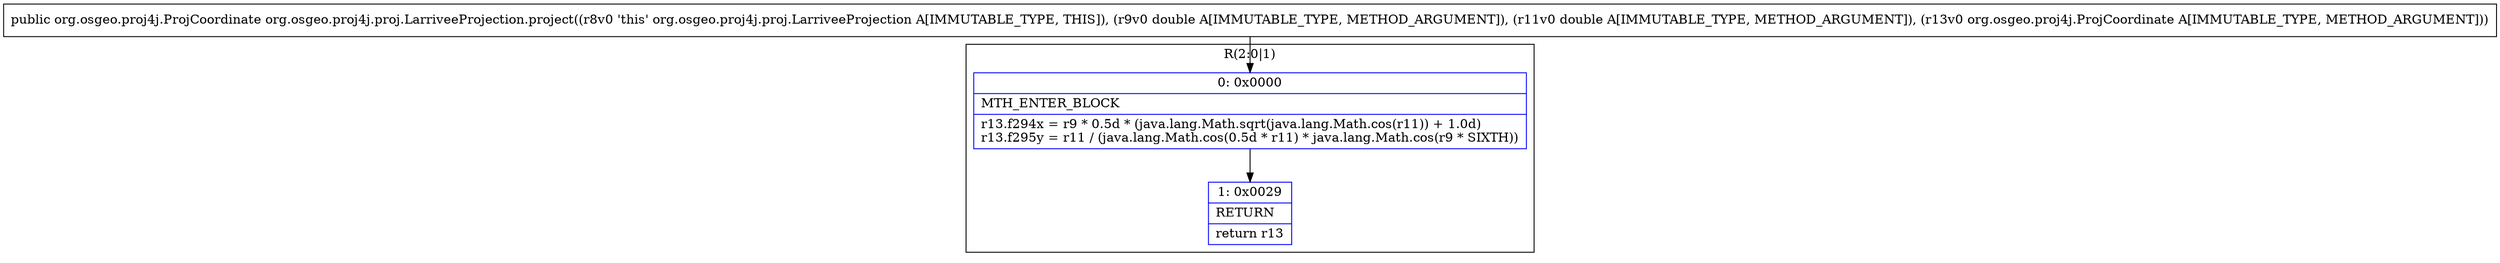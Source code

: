 digraph "CFG fororg.osgeo.proj4j.proj.LarriveeProjection.project(DDLorg\/osgeo\/proj4j\/ProjCoordinate;)Lorg\/osgeo\/proj4j\/ProjCoordinate;" {
subgraph cluster_Region_1524452353 {
label = "R(2:0|1)";
node [shape=record,color=blue];
Node_0 [shape=record,label="{0\:\ 0x0000|MTH_ENTER_BLOCK\l|r13.f294x = r9 * 0.5d * (java.lang.Math.sqrt(java.lang.Math.cos(r11)) + 1.0d)\lr13.f295y = r11 \/ (java.lang.Math.cos(0.5d * r11) * java.lang.Math.cos(r9 * SIXTH))\l}"];
Node_1 [shape=record,label="{1\:\ 0x0029|RETURN\l|return r13\l}"];
}
MethodNode[shape=record,label="{public org.osgeo.proj4j.ProjCoordinate org.osgeo.proj4j.proj.LarriveeProjection.project((r8v0 'this' org.osgeo.proj4j.proj.LarriveeProjection A[IMMUTABLE_TYPE, THIS]), (r9v0 double A[IMMUTABLE_TYPE, METHOD_ARGUMENT]), (r11v0 double A[IMMUTABLE_TYPE, METHOD_ARGUMENT]), (r13v0 org.osgeo.proj4j.ProjCoordinate A[IMMUTABLE_TYPE, METHOD_ARGUMENT])) }"];
MethodNode -> Node_0;
Node_0 -> Node_1;
}

